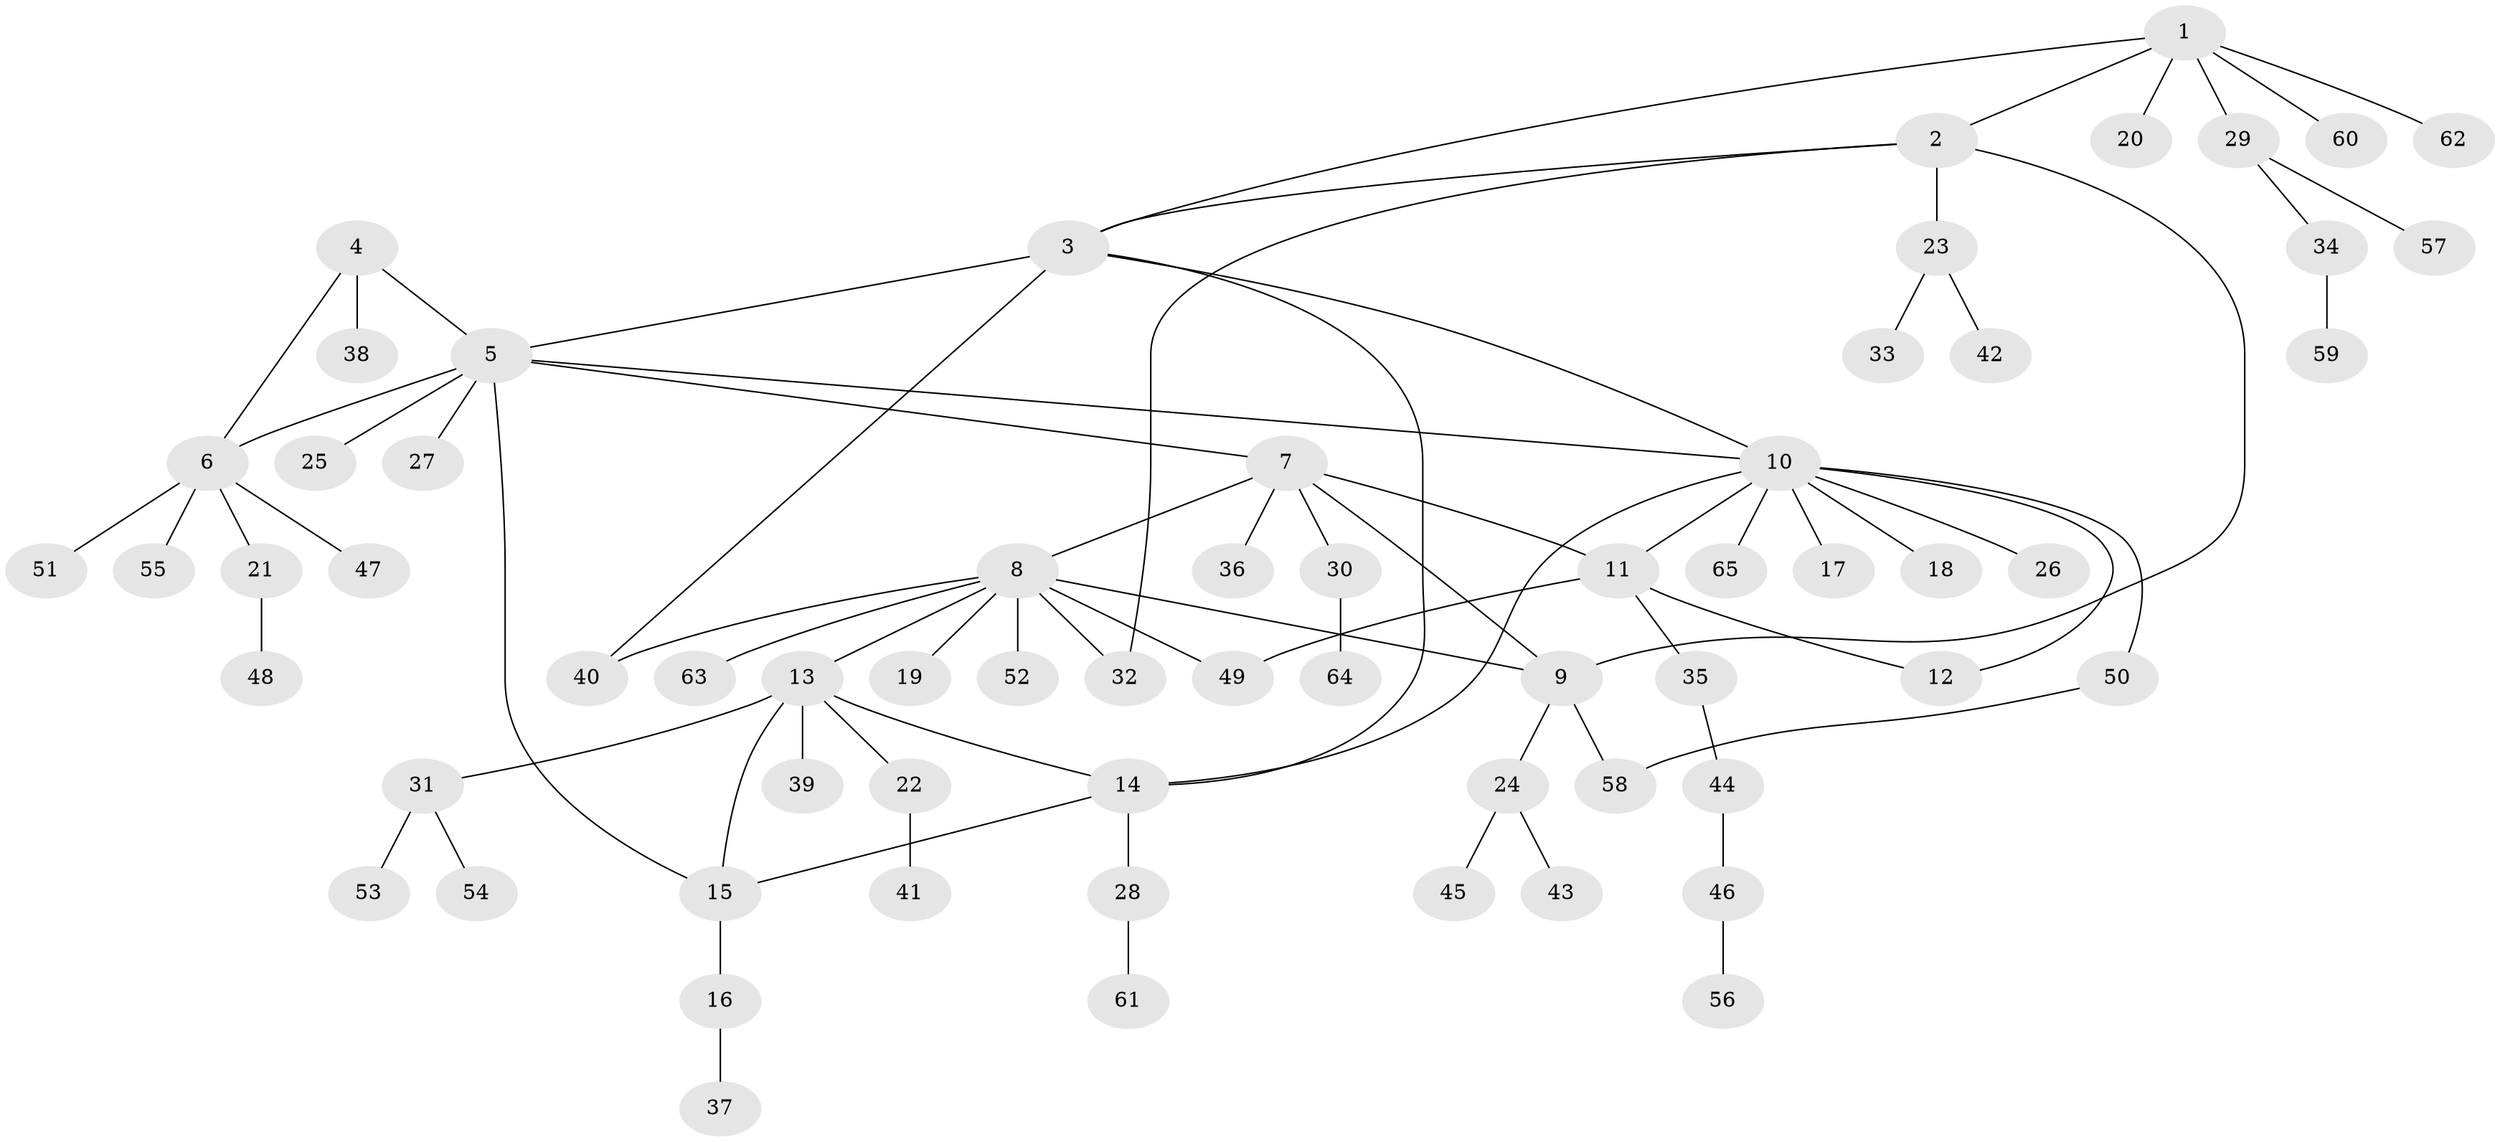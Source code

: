 // Generated by graph-tools (version 1.1) at 2025/26/03/09/25 03:26:37]
// undirected, 65 vertices, 79 edges
graph export_dot {
graph [start="1"]
  node [color=gray90,style=filled];
  1;
  2;
  3;
  4;
  5;
  6;
  7;
  8;
  9;
  10;
  11;
  12;
  13;
  14;
  15;
  16;
  17;
  18;
  19;
  20;
  21;
  22;
  23;
  24;
  25;
  26;
  27;
  28;
  29;
  30;
  31;
  32;
  33;
  34;
  35;
  36;
  37;
  38;
  39;
  40;
  41;
  42;
  43;
  44;
  45;
  46;
  47;
  48;
  49;
  50;
  51;
  52;
  53;
  54;
  55;
  56;
  57;
  58;
  59;
  60;
  61;
  62;
  63;
  64;
  65;
  1 -- 2;
  1 -- 3;
  1 -- 20;
  1 -- 29;
  1 -- 60;
  1 -- 62;
  2 -- 3;
  2 -- 9;
  2 -- 23;
  2 -- 32;
  3 -- 5;
  3 -- 10;
  3 -- 14;
  3 -- 40;
  4 -- 5;
  4 -- 6;
  4 -- 38;
  5 -- 6;
  5 -- 7;
  5 -- 10;
  5 -- 15;
  5 -- 25;
  5 -- 27;
  6 -- 21;
  6 -- 47;
  6 -- 51;
  6 -- 55;
  7 -- 8;
  7 -- 9;
  7 -- 11;
  7 -- 30;
  7 -- 36;
  8 -- 9;
  8 -- 13;
  8 -- 19;
  8 -- 32;
  8 -- 40;
  8 -- 49;
  8 -- 52;
  8 -- 63;
  9 -- 24;
  9 -- 58;
  10 -- 11;
  10 -- 12;
  10 -- 14;
  10 -- 17;
  10 -- 18;
  10 -- 26;
  10 -- 50;
  10 -- 65;
  11 -- 12;
  11 -- 35;
  11 -- 49;
  13 -- 14;
  13 -- 15;
  13 -- 22;
  13 -- 31;
  13 -- 39;
  14 -- 15;
  14 -- 28;
  15 -- 16;
  16 -- 37;
  21 -- 48;
  22 -- 41;
  23 -- 33;
  23 -- 42;
  24 -- 43;
  24 -- 45;
  28 -- 61;
  29 -- 34;
  29 -- 57;
  30 -- 64;
  31 -- 53;
  31 -- 54;
  34 -- 59;
  35 -- 44;
  44 -- 46;
  46 -- 56;
  50 -- 58;
}
